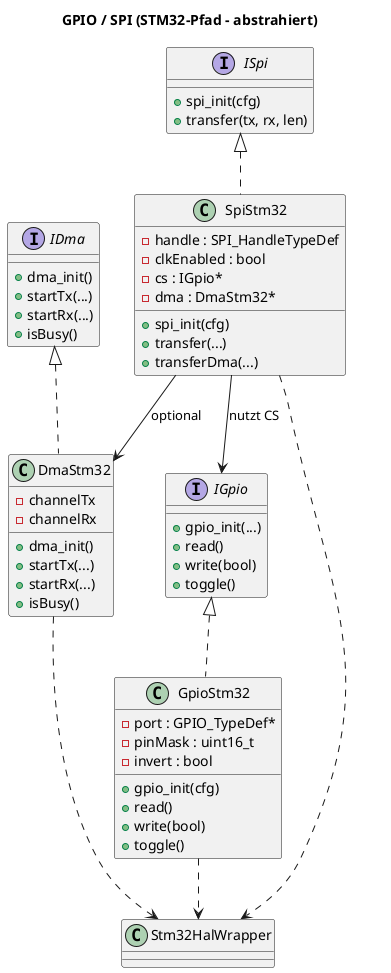 @startuml
title GPIO / SPI (STM32-Pfad – abstrahiert)

interface IGpio {
  +gpio_init(...)
  +read()
  +write(bool)
  +toggle()
}

class GpioStm32 {
  -port : GPIO_TypeDef*
  -pinMask : uint16_t
  -invert : bool
  +gpio_init(cfg)
  +read()
  +write(bool)
  +toggle()
}

interface ISpi {
  +spi_init(cfg)
  +transfer(tx, rx, len)
}

interface IDma {
  +dma_init()
  +startTx(...)
  +startRx(...)
  +isBusy()
}

class DmaStm32 {
  -channelTx
  -channelRx
  +dma_init()
  +startTx(...)
  +startRx(...)
  +isBusy()
}

class SpiStm32 {
  -handle : SPI_HandleTypeDef
  -clkEnabled : bool
  -cs : IGpio*
  -dma : DmaStm32*
  +spi_init(cfg)
  +transfer(...)
  +transferDma(...)
}

IGpio <|.. GpioStm32
ISpi <|.. SpiStm32
IDma <|.. DmaStm32
SpiStm32 --> IGpio : nutzt CS
SpiStm32 --> DmaStm32 : optional
GpioStm32 ..> Stm32HalWrapper
SpiStm32 ..> Stm32HalWrapper
DmaStm32 ..> Stm32HalWrapper
@enduml
